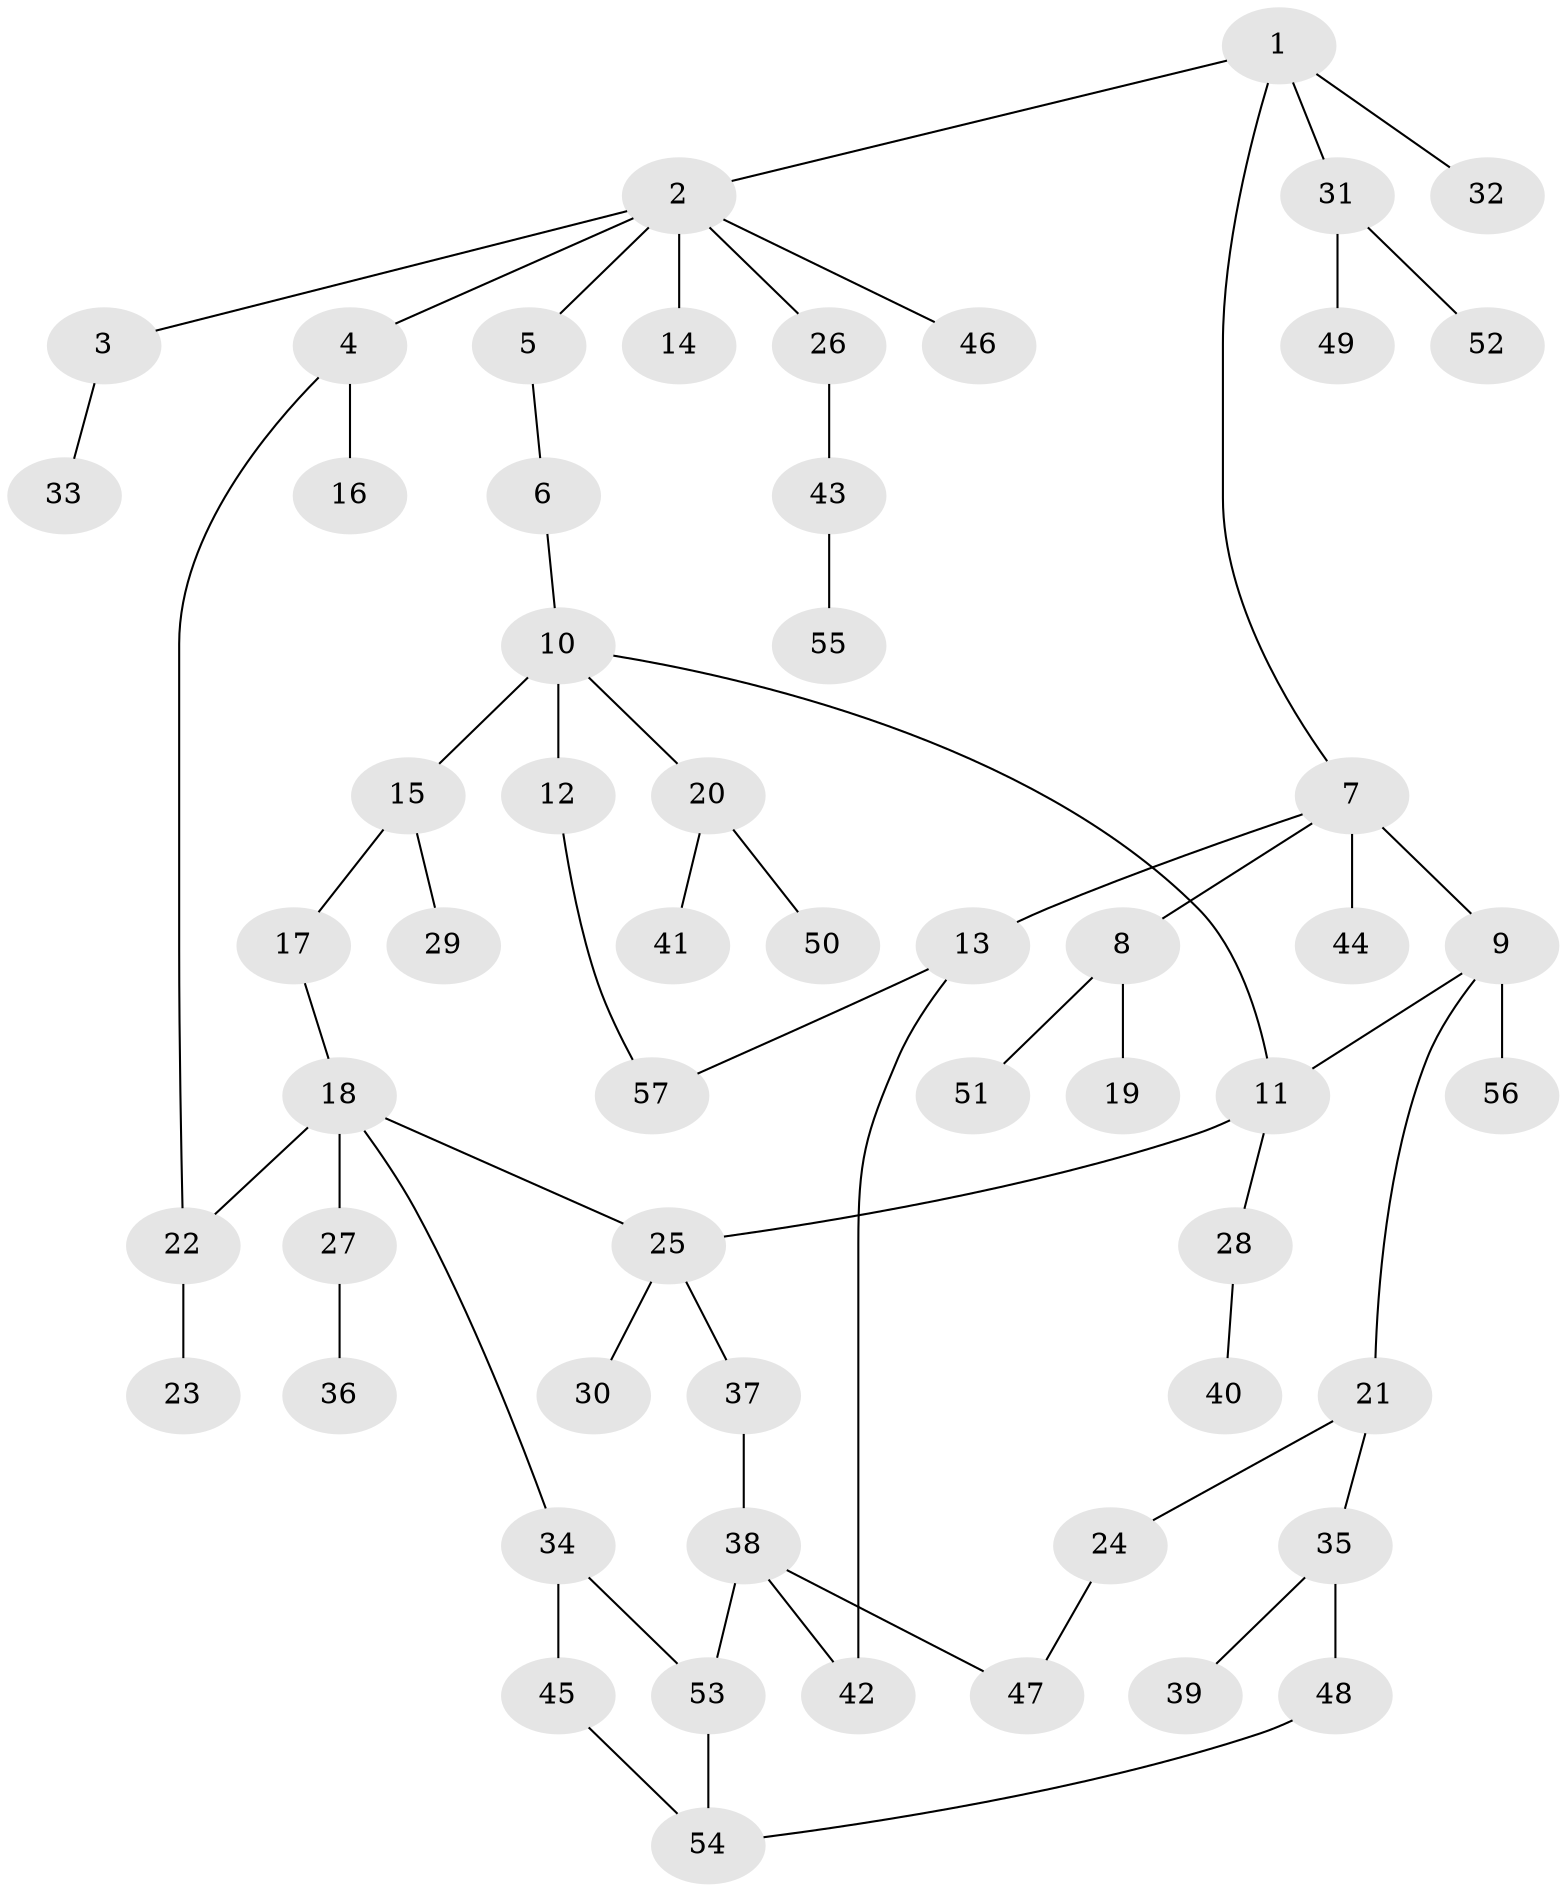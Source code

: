 // Generated by graph-tools (version 1.1) at 2025/13/03/09/25 04:13:31]
// undirected, 57 vertices, 65 edges
graph export_dot {
graph [start="1"]
  node [color=gray90,style=filled];
  1;
  2;
  3;
  4;
  5;
  6;
  7;
  8;
  9;
  10;
  11;
  12;
  13;
  14;
  15;
  16;
  17;
  18;
  19;
  20;
  21;
  22;
  23;
  24;
  25;
  26;
  27;
  28;
  29;
  30;
  31;
  32;
  33;
  34;
  35;
  36;
  37;
  38;
  39;
  40;
  41;
  42;
  43;
  44;
  45;
  46;
  47;
  48;
  49;
  50;
  51;
  52;
  53;
  54;
  55;
  56;
  57;
  1 -- 2;
  1 -- 7;
  1 -- 31;
  1 -- 32;
  2 -- 3;
  2 -- 4;
  2 -- 5;
  2 -- 14;
  2 -- 26;
  2 -- 46;
  3 -- 33;
  4 -- 16;
  4 -- 22;
  5 -- 6;
  6 -- 10;
  7 -- 8;
  7 -- 9;
  7 -- 13;
  7 -- 44;
  8 -- 19;
  8 -- 51;
  9 -- 11;
  9 -- 21;
  9 -- 56;
  10 -- 12;
  10 -- 15;
  10 -- 20;
  10 -- 11;
  11 -- 28;
  11 -- 25;
  12 -- 57;
  13 -- 42;
  13 -- 57;
  15 -- 17;
  15 -- 29;
  17 -- 18;
  18 -- 22;
  18 -- 25;
  18 -- 27;
  18 -- 34;
  20 -- 41;
  20 -- 50;
  21 -- 24;
  21 -- 35;
  22 -- 23;
  24 -- 47;
  25 -- 30;
  25 -- 37;
  26 -- 43;
  27 -- 36;
  28 -- 40;
  31 -- 49;
  31 -- 52;
  34 -- 45;
  34 -- 53;
  35 -- 39;
  35 -- 48;
  37 -- 38;
  38 -- 47;
  38 -- 53;
  38 -- 42;
  43 -- 55;
  45 -- 54;
  48 -- 54;
  53 -- 54;
}
